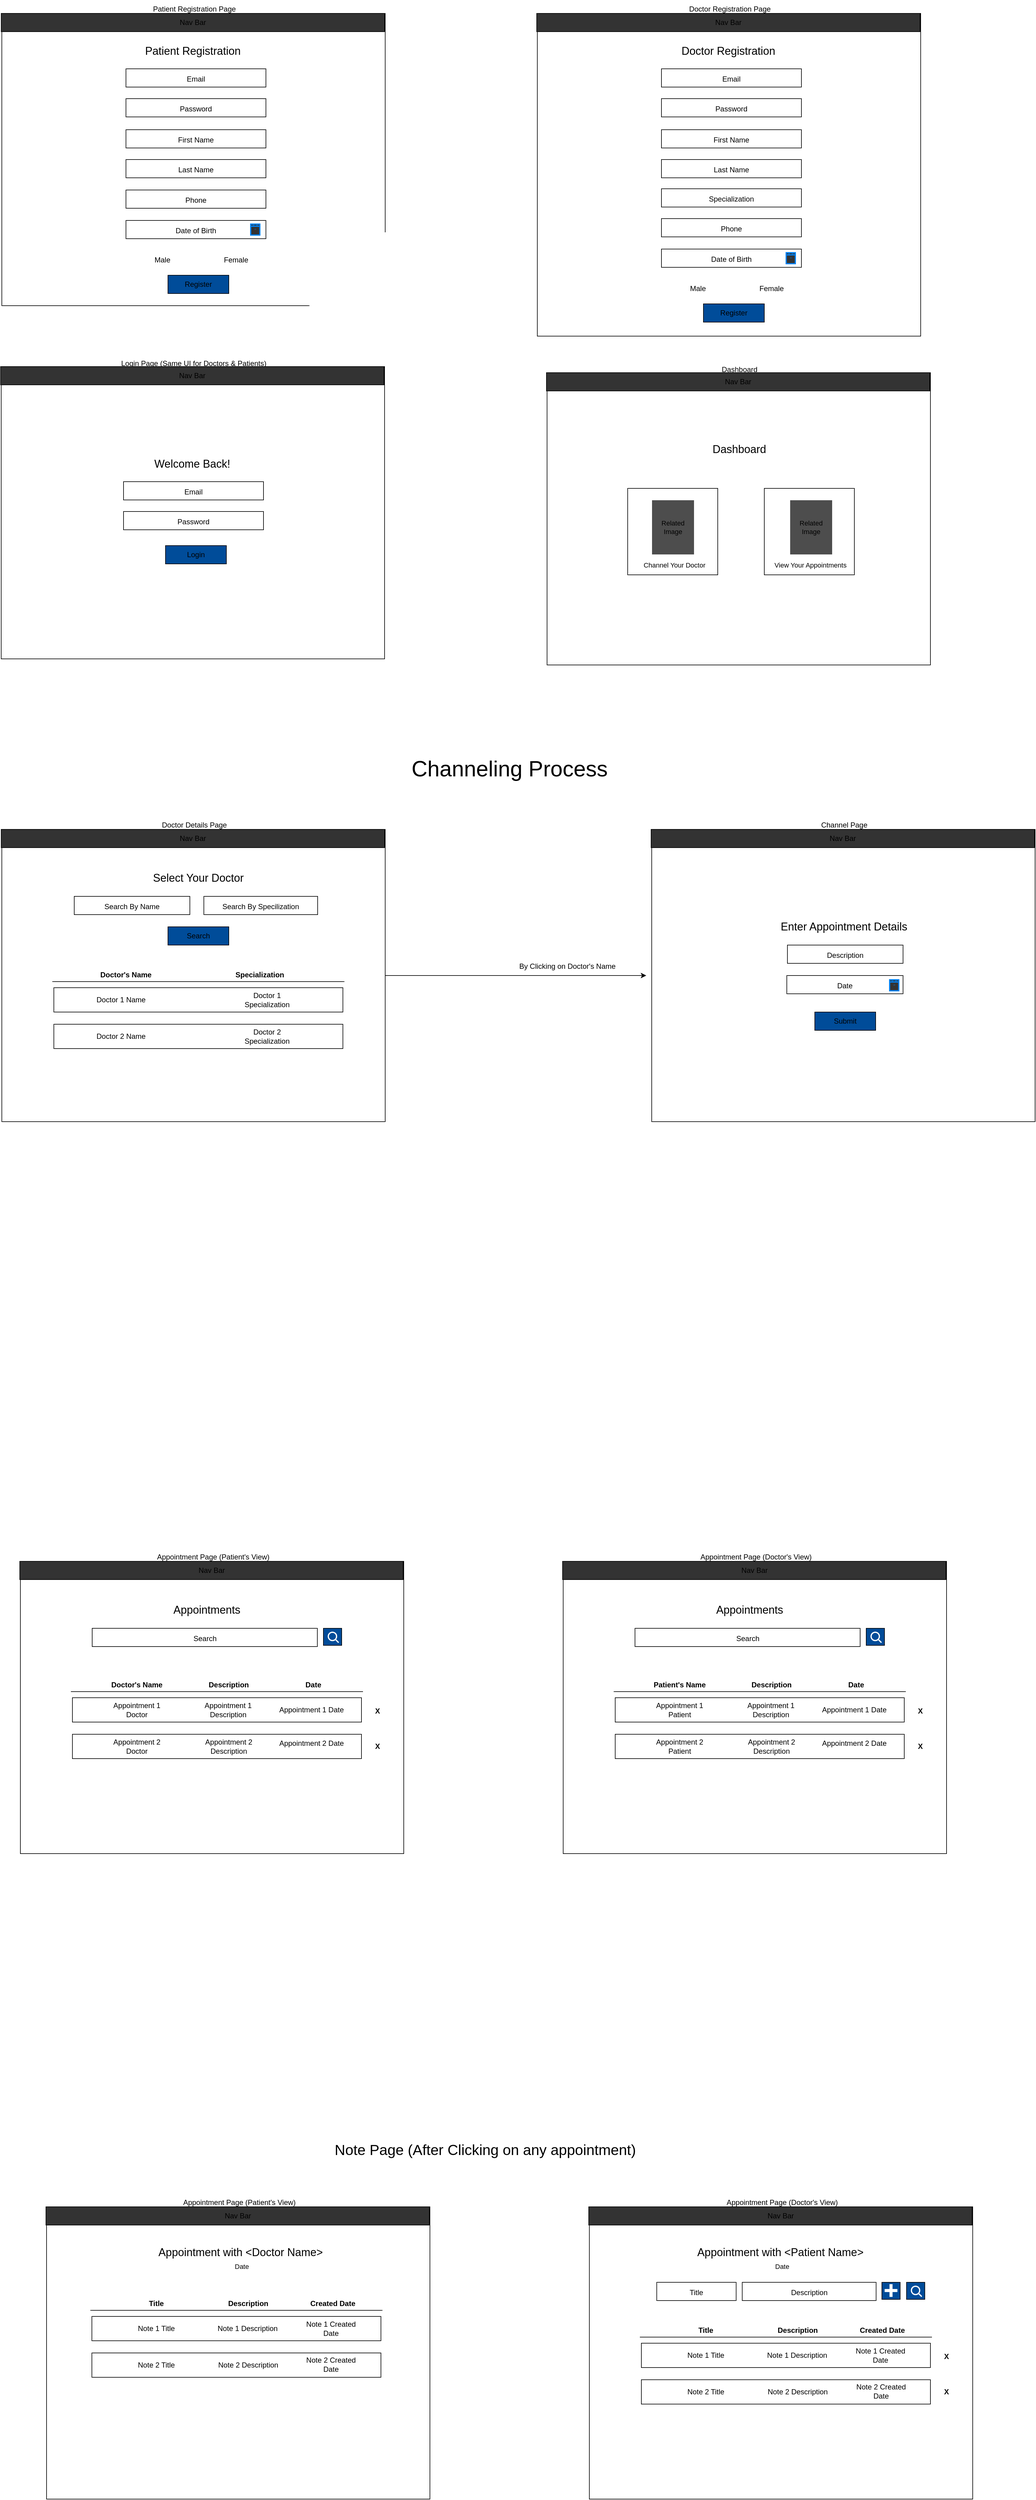 <mxfile>
    <diagram id="50tXk64dEVkE1NKGoQQv" name="Page-1">
        <mxGraphModel dx="1191" dy="1818" grid="1" gridSize="10" guides="1" tooltips="1" connect="1" arrows="1" fold="1" page="1" pageScale="1" pageWidth="850" pageHeight="1100" math="0" shadow="0">
            <root>
                <mxCell id="0"/>
                <mxCell id="1" parent="0"/>
                <mxCell id="2" value="" style="whiteSpace=wrap;html=1;fillColor=none;" parent="1" vertex="1">
                    <mxGeometry x="31" y="20" width="630" height="480" as="geometry"/>
                </mxCell>
                <mxCell id="3" value="Patient Registration Page" style="text;html=1;align=center;verticalAlign=middle;resizable=0;points=[];autosize=1;strokeColor=none;fillColor=none;" parent="1" vertex="1">
                    <mxGeometry x="267" y="-2" width="160" height="30" as="geometry"/>
                </mxCell>
                <mxCell id="4" value="&lt;font style=&quot;font-size: 18px;&quot;&gt;Patient Registration&lt;/font&gt;" style="text;strokeColor=none;align=center;fillColor=none;html=1;verticalAlign=middle;whiteSpace=wrap;rounded=0;" parent="1" vertex="1">
                    <mxGeometry x="265" y="62" width="160" height="40" as="geometry"/>
                </mxCell>
                <mxCell id="5" value="&lt;font style=&quot;font-size: 12px;&quot;&gt;Email&lt;/font&gt;" style="whiteSpace=wrap;html=1;fontSize=18;" parent="1" vertex="1">
                    <mxGeometry x="235" y="111" width="230" height="30" as="geometry"/>
                </mxCell>
                <mxCell id="6" value="Nav Bar" style="whiteSpace=wrap;html=1;fontSize=12;fillColor=#333333;" parent="1" vertex="1">
                    <mxGeometry x="30" y="20" width="630" height="30" as="geometry"/>
                </mxCell>
                <mxCell id="7" value="&lt;font style=&quot;font-size: 12px;&quot;&gt;Password&lt;/font&gt;" style="whiteSpace=wrap;html=1;fontSize=18;" parent="1" vertex="1">
                    <mxGeometry x="235" y="160" width="230" height="30" as="geometry"/>
                </mxCell>
                <mxCell id="8" value="&lt;font style=&quot;font-size: 12px;&quot;&gt;First Name&lt;/font&gt;" style="whiteSpace=wrap;html=1;fontSize=18;" parent="1" vertex="1">
                    <mxGeometry x="235" y="211" width="230" height="30" as="geometry"/>
                </mxCell>
                <mxCell id="9" value="&lt;font style=&quot;font-size: 12px;&quot;&gt;Last Name&lt;/font&gt;" style="whiteSpace=wrap;html=1;fontSize=18;" parent="1" vertex="1">
                    <mxGeometry x="235" y="260" width="230" height="30" as="geometry"/>
                </mxCell>
                <mxCell id="10" value="&lt;font style=&quot;font-size: 12px;&quot;&gt;Phone&lt;/font&gt;" style="whiteSpace=wrap;html=1;fontSize=18;" parent="1" vertex="1">
                    <mxGeometry x="235" y="310" width="230" height="30" as="geometry"/>
                </mxCell>
                <mxCell id="13" value="&lt;font style=&quot;font-size: 12px;&quot;&gt;Date of Birth&lt;/font&gt;" style="whiteSpace=wrap;html=1;fontSize=18;" parent="1" vertex="1">
                    <mxGeometry x="235" y="360" width="230" height="30" as="geometry"/>
                </mxCell>
                <mxCell id="14" value="" style="html=1;verticalLabelPosition=bottom;align=center;labelBackgroundColor=#ffffff;verticalAlign=top;strokeWidth=2;strokeColor=#0080F0;shadow=0;dashed=0;shape=mxgraph.ios7.icons.calendar;fontSize=12;fillColor=#333333;" parent="1" vertex="1">
                    <mxGeometry x="440" y="366" width="15" height="18" as="geometry"/>
                </mxCell>
                <mxCell id="15" value="" style="shape=ellipse;fillColor=#FFFFFF;strokeColor=none;html=1;sketch=0;fontSize=12;" parent="1" vertex="1">
                    <mxGeometry x="255" y="420" width="10" height="10" as="geometry"/>
                </mxCell>
                <mxCell id="16" value="Male" style="text;strokeColor=none;align=center;fillColor=none;html=1;verticalAlign=middle;whiteSpace=wrap;rounded=0;fontSize=12;" parent="1" vertex="1">
                    <mxGeometry x="265" y="410" width="60" height="30" as="geometry"/>
                </mxCell>
                <mxCell id="17" value="" style="shape=ellipse;fillColor=#FFFFFF;strokeColor=none;html=1;sketch=0;fontSize=12;" parent="1" vertex="1">
                    <mxGeometry x="376" y="420" width="10" height="10" as="geometry"/>
                </mxCell>
                <mxCell id="18" value="Female" style="text;strokeColor=none;align=center;fillColor=none;html=1;verticalAlign=middle;whiteSpace=wrap;rounded=0;fontSize=12;" parent="1" vertex="1">
                    <mxGeometry x="386" y="410" width="60" height="30" as="geometry"/>
                </mxCell>
                <mxCell id="19" value="Register" style="whiteSpace=wrap;html=1;fontSize=12;fillColor=#004C99;" parent="1" vertex="1">
                    <mxGeometry x="304" y="450" width="100" height="30" as="geometry"/>
                </mxCell>
                <mxCell id="20" value="" style="whiteSpace=wrap;html=1;fillColor=none;" parent="1" vertex="1">
                    <mxGeometry x="911" y="20" width="630" height="530" as="geometry"/>
                </mxCell>
                <mxCell id="21" value="Doctor Registration Page" style="text;html=1;align=center;verticalAlign=middle;resizable=0;points=[];autosize=1;strokeColor=none;fillColor=none;" parent="1" vertex="1">
                    <mxGeometry x="1147" y="-2" width="160" height="30" as="geometry"/>
                </mxCell>
                <mxCell id="22" value="&lt;font style=&quot;font-size: 18px;&quot;&gt;Doctor Registration&lt;/font&gt;" style="text;strokeColor=none;align=center;fillColor=none;html=1;verticalAlign=middle;whiteSpace=wrap;rounded=0;" parent="1" vertex="1">
                    <mxGeometry x="1145" y="62" width="160" height="40" as="geometry"/>
                </mxCell>
                <mxCell id="23" value="&lt;font style=&quot;font-size: 12px;&quot;&gt;Email&lt;/font&gt;" style="whiteSpace=wrap;html=1;fontSize=18;" parent="1" vertex="1">
                    <mxGeometry x="1115" y="111" width="230" height="30" as="geometry"/>
                </mxCell>
                <mxCell id="24" value="Nav Bar" style="whiteSpace=wrap;html=1;fontSize=12;fillColor=#333333;" parent="1" vertex="1">
                    <mxGeometry x="910" y="20" width="630" height="30" as="geometry"/>
                </mxCell>
                <mxCell id="25" value="&lt;font style=&quot;font-size: 12px;&quot;&gt;Password&lt;/font&gt;" style="whiteSpace=wrap;html=1;fontSize=18;" parent="1" vertex="1">
                    <mxGeometry x="1115" y="160" width="230" height="30" as="geometry"/>
                </mxCell>
                <mxCell id="26" value="&lt;font style=&quot;font-size: 12px;&quot;&gt;First Name&lt;/font&gt;" style="whiteSpace=wrap;html=1;fontSize=18;" parent="1" vertex="1">
                    <mxGeometry x="1115" y="211" width="230" height="30" as="geometry"/>
                </mxCell>
                <mxCell id="27" value="&lt;font style=&quot;font-size: 12px;&quot;&gt;Last Name&lt;/font&gt;" style="whiteSpace=wrap;html=1;fontSize=18;" parent="1" vertex="1">
                    <mxGeometry x="1115" y="260" width="230" height="30" as="geometry"/>
                </mxCell>
                <mxCell id="28" value="&lt;font style=&quot;font-size: 12px;&quot;&gt;Phone&lt;/font&gt;" style="whiteSpace=wrap;html=1;fontSize=18;" parent="1" vertex="1">
                    <mxGeometry x="1115" y="357" width="230" height="30" as="geometry"/>
                </mxCell>
                <mxCell id="29" value="&lt;font style=&quot;font-size: 12px;&quot;&gt;Date of Birth&lt;/font&gt;" style="whiteSpace=wrap;html=1;fontSize=18;" parent="1" vertex="1">
                    <mxGeometry x="1115" y="407" width="230" height="30" as="geometry"/>
                </mxCell>
                <mxCell id="30" value="" style="html=1;verticalLabelPosition=bottom;align=center;labelBackgroundColor=#ffffff;verticalAlign=top;strokeWidth=2;strokeColor=#0080F0;shadow=0;dashed=0;shape=mxgraph.ios7.icons.calendar;fontSize=12;fillColor=#333333;" parent="1" vertex="1">
                    <mxGeometry x="1320" y="413" width="15" height="18" as="geometry"/>
                </mxCell>
                <mxCell id="31" value="" style="shape=ellipse;fillColor=#FFFFFF;strokeColor=none;html=1;sketch=0;fontSize=12;" parent="1" vertex="1">
                    <mxGeometry x="1135" y="467" width="10" height="10" as="geometry"/>
                </mxCell>
                <mxCell id="32" value="Male" style="text;strokeColor=none;align=center;fillColor=none;html=1;verticalAlign=middle;whiteSpace=wrap;rounded=0;fontSize=12;" parent="1" vertex="1">
                    <mxGeometry x="1145" y="457" width="60" height="30" as="geometry"/>
                </mxCell>
                <mxCell id="33" value="" style="shape=ellipse;fillColor=#FFFFFF;strokeColor=none;html=1;sketch=0;fontSize=12;" parent="1" vertex="1">
                    <mxGeometry x="1256" y="467" width="10" height="10" as="geometry"/>
                </mxCell>
                <mxCell id="34" value="Female" style="text;strokeColor=none;align=center;fillColor=none;html=1;verticalAlign=middle;whiteSpace=wrap;rounded=0;fontSize=12;" parent="1" vertex="1">
                    <mxGeometry x="1266" y="457" width="60" height="30" as="geometry"/>
                </mxCell>
                <mxCell id="35" value="Register" style="whiteSpace=wrap;html=1;fontSize=12;fillColor=#004C99;" parent="1" vertex="1">
                    <mxGeometry x="1184" y="497" width="100" height="30" as="geometry"/>
                </mxCell>
                <mxCell id="36" value="&lt;font style=&quot;font-size: 12px;&quot;&gt;Specialization&lt;/font&gt;" style="whiteSpace=wrap;html=1;fontSize=18;" parent="1" vertex="1">
                    <mxGeometry x="1115" y="308" width="230" height="30" as="geometry"/>
                </mxCell>
                <mxCell id="39" value="" style="whiteSpace=wrap;html=1;fillColor=none;" parent="1" vertex="1">
                    <mxGeometry x="30" y="600" width="630" height="480" as="geometry"/>
                </mxCell>
                <mxCell id="40" value="Login Page (Same UI for Doctors &amp;amp; Patients)" style="text;html=1;align=center;verticalAlign=middle;resizable=0;points=[];autosize=1;strokeColor=none;fillColor=none;" parent="1" vertex="1">
                    <mxGeometry x="216" y="580" width="260" height="30" as="geometry"/>
                </mxCell>
                <mxCell id="41" value="&lt;font style=&quot;font-size: 18px;&quot;&gt;Welcome Back!&lt;/font&gt;" style="text;strokeColor=none;align=center;fillColor=none;html=1;verticalAlign=middle;whiteSpace=wrap;rounded=0;" parent="1" vertex="1">
                    <mxGeometry x="264" y="740" width="160" height="40" as="geometry"/>
                </mxCell>
                <mxCell id="42" value="&lt;font style=&quot;font-size: 12px;&quot;&gt;Email&lt;/font&gt;" style="whiteSpace=wrap;html=1;fontSize=18;" parent="1" vertex="1">
                    <mxGeometry x="231" y="789" width="230" height="30" as="geometry"/>
                </mxCell>
                <mxCell id="43" value="Nav Bar" style="whiteSpace=wrap;html=1;fontSize=12;fillColor=#333333;" parent="1" vertex="1">
                    <mxGeometry x="29" y="600" width="630" height="30" as="geometry"/>
                </mxCell>
                <mxCell id="44" value="&lt;font style=&quot;font-size: 12px;&quot;&gt;Password&lt;/font&gt;" style="whiteSpace=wrap;html=1;fontSize=18;" parent="1" vertex="1">
                    <mxGeometry x="231" y="838" width="230" height="30" as="geometry"/>
                </mxCell>
                <mxCell id="54" value="Login" style="whiteSpace=wrap;html=1;fontSize=12;fillColor=#004C99;" parent="1" vertex="1">
                    <mxGeometry x="300" y="894" width="100" height="30" as="geometry"/>
                </mxCell>
                <mxCell id="80" style="edgeStyle=none;html=1;exitX=1;exitY=0.5;exitDx=0;exitDy=0;fontSize=12;" parent="1" source="61" edge="1">
                    <mxGeometry relative="1" as="geometry">
                        <mxPoint x="1090" y="1600" as="targetPoint"/>
                    </mxGeometry>
                </mxCell>
                <mxCell id="61" value="" style="whiteSpace=wrap;html=1;fillColor=none;" parent="1" vertex="1">
                    <mxGeometry x="31" y="1360" width="630" height="480" as="geometry"/>
                </mxCell>
                <mxCell id="62" value="Doctor Details Page" style="text;html=1;align=center;verticalAlign=middle;resizable=0;points=[];autosize=1;strokeColor=none;fillColor=none;" parent="1" vertex="1">
                    <mxGeometry x="282" y="1338" width="130" height="30" as="geometry"/>
                </mxCell>
                <mxCell id="63" value="&lt;font style=&quot;font-size: 18px;&quot;&gt;Select Your Doctor&lt;/font&gt;" style="text;strokeColor=none;align=center;fillColor=none;html=1;verticalAlign=middle;whiteSpace=wrap;rounded=0;" parent="1" vertex="1">
                    <mxGeometry x="274" y="1420" width="160" height="40" as="geometry"/>
                </mxCell>
                <mxCell id="64" value="&lt;font style=&quot;font-size: 12px;&quot;&gt;Search By Name&lt;/font&gt;" style="whiteSpace=wrap;html=1;fontSize=18;" parent="1" vertex="1">
                    <mxGeometry x="150" y="1470" width="190" height="30" as="geometry"/>
                </mxCell>
                <mxCell id="65" value="Nav Bar" style="whiteSpace=wrap;html=1;fontSize=12;fillColor=#333333;" parent="1" vertex="1">
                    <mxGeometry x="30" y="1360" width="630" height="30" as="geometry"/>
                </mxCell>
                <mxCell id="66" value="&lt;font style=&quot;font-size: 12px;&quot;&gt;Search By Specilization&lt;/font&gt;" style="whiteSpace=wrap;html=1;fontSize=18;" parent="1" vertex="1">
                    <mxGeometry x="363" y="1470" width="187" height="30" as="geometry"/>
                </mxCell>
                <mxCell id="67" value="Search" style="whiteSpace=wrap;html=1;fontSize=12;fillColor=#004C99;" parent="1" vertex="1">
                    <mxGeometry x="304" y="1520" width="100" height="30" as="geometry"/>
                </mxCell>
                <mxCell id="68" value="&lt;font style=&quot;font-size: 36px;&quot;&gt;Channeling Process&lt;/font&gt;" style="text;html=1;align=center;verticalAlign=middle;resizable=0;points=[];autosize=1;strokeColor=none;fillColor=none;fontSize=12;" parent="1" vertex="1">
                    <mxGeometry x="690" y="1230" width="350" height="60" as="geometry"/>
                </mxCell>
                <mxCell id="69" value="&lt;font style=&quot;font-size: 12px;&quot;&gt;&lt;b&gt;Doctor's Name&lt;/b&gt;&lt;/font&gt;" style="text;strokeColor=none;align=center;fillColor=none;html=1;verticalAlign=middle;whiteSpace=wrap;rounded=0;fontSize=36;" parent="1" vertex="1">
                    <mxGeometry x="180" y="1570" width="110" height="40" as="geometry"/>
                </mxCell>
                <mxCell id="70" value="&lt;span style=&quot;font-size: 12px;&quot;&gt;&lt;b&gt;Specialization&lt;/b&gt;&lt;/span&gt;" style="text;strokeColor=none;align=center;fillColor=none;html=1;verticalAlign=middle;whiteSpace=wrap;rounded=0;fontSize=36;" parent="1" vertex="1">
                    <mxGeometry x="400" y="1570" width="110" height="40" as="geometry"/>
                </mxCell>
                <mxCell id="73" value="" style="endArrow=none;html=1;fontSize=12;" parent="1" edge="1">
                    <mxGeometry width="50" height="50" relative="1" as="geometry">
                        <mxPoint x="594" y="1610" as="sourcePoint"/>
                        <mxPoint x="114" y="1610" as="targetPoint"/>
                    </mxGeometry>
                </mxCell>
                <mxCell id="74" value="" style="whiteSpace=wrap;html=1;fontSize=12;fillColor=none;" parent="1" vertex="1">
                    <mxGeometry x="116.5" y="1620" width="475" height="40" as="geometry"/>
                </mxCell>
                <mxCell id="75" value="Doctor 1 Name" style="text;strokeColor=none;align=center;fillColor=none;html=1;verticalAlign=middle;whiteSpace=wrap;rounded=0;fontSize=12;" parent="1" vertex="1">
                    <mxGeometry x="172" y="1625" width="110" height="30" as="geometry"/>
                </mxCell>
                <mxCell id="76" value="Doctor 1 Specialization" style="text;strokeColor=none;align=center;fillColor=none;html=1;verticalAlign=middle;whiteSpace=wrap;rounded=0;fontSize=12;" parent="1" vertex="1">
                    <mxGeometry x="412" y="1625" width="110" height="30" as="geometry"/>
                </mxCell>
                <mxCell id="77" value="" style="whiteSpace=wrap;html=1;fontSize=12;fillColor=none;" parent="1" vertex="1">
                    <mxGeometry x="116.5" y="1680" width="475" height="40" as="geometry"/>
                </mxCell>
                <mxCell id="78" value="Doctor 2 Name" style="text;strokeColor=none;align=center;fillColor=none;html=1;verticalAlign=middle;whiteSpace=wrap;rounded=0;fontSize=12;" parent="1" vertex="1">
                    <mxGeometry x="172" y="1685" width="110" height="30" as="geometry"/>
                </mxCell>
                <mxCell id="79" value="Doctor 2 Specialization" style="text;strokeColor=none;align=center;fillColor=none;html=1;verticalAlign=middle;whiteSpace=wrap;rounded=0;fontSize=12;" parent="1" vertex="1">
                    <mxGeometry x="412" y="1685" width="110" height="30" as="geometry"/>
                </mxCell>
                <mxCell id="81" value="By Clicking on Doctor's Name" style="text;html=1;align=center;verticalAlign=middle;resizable=0;points=[];autosize=1;strokeColor=none;fillColor=none;fontSize=12;" parent="1" vertex="1">
                    <mxGeometry x="870" y="1570" width="180" height="30" as="geometry"/>
                </mxCell>
                <mxCell id="84" value="" style="whiteSpace=wrap;html=1;fillColor=none;" parent="1" vertex="1">
                    <mxGeometry x="1099" y="1360" width="630" height="480" as="geometry"/>
                </mxCell>
                <mxCell id="85" value="Channel Page" style="text;html=1;align=center;verticalAlign=middle;resizable=0;points=[];autosize=1;strokeColor=none;fillColor=none;" parent="1" vertex="1">
                    <mxGeometry x="1365" y="1338" width="100" height="30" as="geometry"/>
                </mxCell>
                <mxCell id="86" value="&lt;span style=&quot;font-size: 18px;&quot;&gt;Enter Appointment Details&lt;/span&gt;" style="text;strokeColor=none;align=center;fillColor=none;html=1;verticalAlign=middle;whiteSpace=wrap;rounded=0;" parent="1" vertex="1">
                    <mxGeometry x="1301.5" y="1500" width="226" height="40" as="geometry"/>
                </mxCell>
                <mxCell id="87" value="&lt;font style=&quot;font-size: 12px;&quot;&gt;Description&lt;/font&gt;" style="whiteSpace=wrap;html=1;fontSize=18;" parent="1" vertex="1">
                    <mxGeometry x="1322" y="1550" width="190" height="30" as="geometry"/>
                </mxCell>
                <mxCell id="88" value="Nav Bar" style="whiteSpace=wrap;html=1;fontSize=12;fillColor=#333333;" parent="1" vertex="1">
                    <mxGeometry x="1098" y="1360" width="630" height="30" as="geometry"/>
                </mxCell>
                <mxCell id="89" value="&lt;font style=&quot;font-size: 12px;&quot;&gt;Date&lt;/font&gt;" style="whiteSpace=wrap;html=1;fontSize=18;" parent="1" vertex="1">
                    <mxGeometry x="1321" y="1600" width="191" height="30" as="geometry"/>
                </mxCell>
                <mxCell id="90" value="Submit" style="whiteSpace=wrap;html=1;fontSize=12;fillColor=#004C99;" parent="1" vertex="1">
                    <mxGeometry x="1367" y="1660" width="100" height="30" as="geometry"/>
                </mxCell>
                <mxCell id="116" value="" style="html=1;verticalLabelPosition=bottom;align=center;labelBackgroundColor=#ffffff;verticalAlign=top;strokeWidth=2;strokeColor=#0080F0;shadow=0;dashed=0;shape=mxgraph.ios7.icons.calendar;fontSize=12;fillColor=#333333;" parent="1" vertex="1">
                    <mxGeometry x="1490" y="1607" width="15" height="18" as="geometry"/>
                </mxCell>
                <mxCell id="117" value="" style="whiteSpace=wrap;html=1;fillColor=none;" parent="1" vertex="1">
                    <mxGeometry x="61.5" y="2562" width="630" height="480" as="geometry"/>
                </mxCell>
                <mxCell id="118" value="Appointment Page (Patient's View)" style="text;html=1;align=center;verticalAlign=middle;resizable=0;points=[];autosize=1;strokeColor=none;fillColor=none;" parent="1" vertex="1">
                    <mxGeometry x="272.5" y="2540" width="210" height="30" as="geometry"/>
                </mxCell>
                <mxCell id="119" value="&lt;span style=&quot;font-size: 18px;&quot;&gt;Appointments&lt;/span&gt;" style="text;strokeColor=none;align=center;fillColor=none;html=1;verticalAlign=middle;whiteSpace=wrap;rounded=0;" parent="1" vertex="1">
                    <mxGeometry x="287.5" y="2622" width="160" height="40" as="geometry"/>
                </mxCell>
                <mxCell id="120" value="&lt;font style=&quot;font-size: 12px;&quot;&gt;Search&lt;/font&gt;" style="whiteSpace=wrap;html=1;fontSize=18;" parent="1" vertex="1">
                    <mxGeometry x="179.5" y="2672" width="370" height="30" as="geometry"/>
                </mxCell>
                <mxCell id="121" value="Nav Bar" style="whiteSpace=wrap;html=1;fontSize=12;fillColor=#333333;" parent="1" vertex="1">
                    <mxGeometry x="60.5" y="2562" width="630" height="30" as="geometry"/>
                </mxCell>
                <mxCell id="123" value="" style="whiteSpace=wrap;html=1;fontSize=12;fillColor=#004C99;" parent="1" vertex="1">
                    <mxGeometry x="559.5" y="2672" width="30" height="28" as="geometry"/>
                </mxCell>
                <mxCell id="124" value="&lt;font style=&quot;font-size: 12px;&quot;&gt;&lt;b&gt;Doctor's Name&lt;/b&gt;&lt;/font&gt;" style="text;strokeColor=none;align=center;fillColor=none;html=1;verticalAlign=middle;whiteSpace=wrap;rounded=0;fontSize=36;" parent="1" vertex="1">
                    <mxGeometry x="197.5" y="2736" width="110" height="40" as="geometry"/>
                </mxCell>
                <mxCell id="125" value="&lt;span style=&quot;font-size: 12px;&quot;&gt;&lt;b&gt;Description&lt;/b&gt;&lt;/span&gt;" style="text;strokeColor=none;align=center;fillColor=none;html=1;verticalAlign=middle;whiteSpace=wrap;rounded=0;fontSize=36;" parent="1" vertex="1">
                    <mxGeometry x="348.5" y="2736" width="110" height="40" as="geometry"/>
                </mxCell>
                <mxCell id="126" value="" style="endArrow=none;html=1;fontSize=12;" parent="1" edge="1">
                    <mxGeometry width="50" height="50" relative="1" as="geometry">
                        <mxPoint x="624.5" y="2776" as="sourcePoint"/>
                        <mxPoint x="144.5" y="2776" as="targetPoint"/>
                    </mxGeometry>
                </mxCell>
                <mxCell id="127" value="" style="whiteSpace=wrap;html=1;fontSize=12;fillColor=none;" parent="1" vertex="1">
                    <mxGeometry x="147" y="2786" width="475" height="40" as="geometry"/>
                </mxCell>
                <mxCell id="128" value="Appointment 1 Doctor" style="text;strokeColor=none;align=center;fillColor=none;html=1;verticalAlign=middle;whiteSpace=wrap;rounded=0;fontSize=12;" parent="1" vertex="1">
                    <mxGeometry x="197.5" y="2791" width="110" height="30" as="geometry"/>
                </mxCell>
                <mxCell id="129" value="Appointment 1 Description" style="text;strokeColor=none;align=center;fillColor=none;html=1;verticalAlign=middle;whiteSpace=wrap;rounded=0;fontSize=12;" parent="1" vertex="1">
                    <mxGeometry x="347.5" y="2791" width="110" height="30" as="geometry"/>
                </mxCell>
                <mxCell id="130" value="" style="whiteSpace=wrap;html=1;fontSize=12;fillColor=none;" parent="1" vertex="1">
                    <mxGeometry x="147" y="2846" width="475" height="40" as="geometry"/>
                </mxCell>
                <mxCell id="131" value="Appointment 2 Doctor" style="text;strokeColor=none;align=center;fillColor=none;html=1;verticalAlign=middle;whiteSpace=wrap;rounded=0;fontSize=12;" parent="1" vertex="1">
                    <mxGeometry x="197.5" y="2851" width="110" height="30" as="geometry"/>
                </mxCell>
                <mxCell id="132" value="Appointment 2 Description" style="text;strokeColor=none;align=center;fillColor=none;html=1;verticalAlign=middle;whiteSpace=wrap;rounded=0;fontSize=12;" parent="1" vertex="1">
                    <mxGeometry x="348.5" y="2851" width="110" height="30" as="geometry"/>
                </mxCell>
                <mxCell id="133" value="" style="html=1;verticalLabelPosition=bottom;align=center;labelBackgroundColor=#ffffff;verticalAlign=top;strokeWidth=2;strokeColor=#FFFFFF;shadow=0;dashed=0;shape=mxgraph.ios7.icons.looking_glass;fontSize=12;fillColor=none;" parent="1" vertex="1">
                    <mxGeometry x="567.5" y="2678.5" width="17" height="17" as="geometry"/>
                </mxCell>
                <mxCell id="134" value="&lt;span style=&quot;font-size: 12px;&quot;&gt;&lt;b&gt;Date&lt;/b&gt;&lt;/span&gt;" style="text;strokeColor=none;align=center;fillColor=none;html=1;verticalAlign=middle;whiteSpace=wrap;rounded=0;fontSize=36;" parent="1" vertex="1">
                    <mxGeometry x="487.5" y="2736" width="110" height="40" as="geometry"/>
                </mxCell>
                <mxCell id="135" value="Appointment 1 Date" style="text;strokeColor=none;align=center;fillColor=none;html=1;verticalAlign=middle;whiteSpace=wrap;rounded=0;fontSize=12;" parent="1" vertex="1">
                    <mxGeometry x="484.5" y="2791" width="110" height="30" as="geometry"/>
                </mxCell>
                <mxCell id="136" value="Appointment 2 Date" style="text;strokeColor=none;align=center;fillColor=none;html=1;verticalAlign=middle;whiteSpace=wrap;rounded=0;fontSize=12;" parent="1" vertex="1">
                    <mxGeometry x="484.5" y="2846" width="110" height="30" as="geometry"/>
                </mxCell>
                <mxCell id="137" value="&lt;b&gt;X&lt;/b&gt;" style="text;html=1;align=center;verticalAlign=middle;resizable=0;points=[];autosize=1;strokeColor=none;fillColor=none;fontSize=12;" parent="1" vertex="1">
                    <mxGeometry x="632.5" y="2793" width="30" height="30" as="geometry"/>
                </mxCell>
                <mxCell id="138" value="&lt;b&gt;X&lt;/b&gt;" style="text;html=1;align=center;verticalAlign=middle;resizable=0;points=[];autosize=1;strokeColor=none;fillColor=none;fontSize=12;" parent="1" vertex="1">
                    <mxGeometry x="632.5" y="2851" width="30" height="30" as="geometry"/>
                </mxCell>
                <mxCell id="139" value="" style="whiteSpace=wrap;html=1;fillColor=none;" parent="1" vertex="1">
                    <mxGeometry x="953.5" y="2562" width="630" height="480" as="geometry"/>
                </mxCell>
                <mxCell id="140" value="Appointment Page (Doctor's View)" style="text;html=1;align=center;verticalAlign=middle;resizable=0;points=[];autosize=1;strokeColor=none;fillColor=none;" parent="1" vertex="1">
                    <mxGeometry x="1164.5" y="2540" width="210" height="30" as="geometry"/>
                </mxCell>
                <mxCell id="141" value="&lt;span style=&quot;font-size: 18px;&quot;&gt;Appointments&lt;/span&gt;" style="text;strokeColor=none;align=center;fillColor=none;html=1;verticalAlign=middle;whiteSpace=wrap;rounded=0;" parent="1" vertex="1">
                    <mxGeometry x="1179.5" y="2622" width="160" height="40" as="geometry"/>
                </mxCell>
                <mxCell id="142" value="&lt;font style=&quot;font-size: 12px;&quot;&gt;Search&lt;/font&gt;" style="whiteSpace=wrap;html=1;fontSize=18;" parent="1" vertex="1">
                    <mxGeometry x="1071.5" y="2672" width="370" height="30" as="geometry"/>
                </mxCell>
                <mxCell id="143" value="Nav Bar" style="whiteSpace=wrap;html=1;fontSize=12;fillColor=#333333;" parent="1" vertex="1">
                    <mxGeometry x="952.5" y="2562" width="630" height="30" as="geometry"/>
                </mxCell>
                <mxCell id="144" value="" style="whiteSpace=wrap;html=1;fontSize=12;fillColor=#004C99;" parent="1" vertex="1">
                    <mxGeometry x="1451.5" y="2672" width="30" height="28" as="geometry"/>
                </mxCell>
                <mxCell id="145" value="&lt;font style=&quot;font-size: 12px;&quot;&gt;&lt;b&gt;Patient's Name&lt;/b&gt;&lt;/font&gt;" style="text;strokeColor=none;align=center;fillColor=none;html=1;verticalAlign=middle;whiteSpace=wrap;rounded=0;fontSize=36;" parent="1" vertex="1">
                    <mxGeometry x="1089.5" y="2736" width="110" height="40" as="geometry"/>
                </mxCell>
                <mxCell id="146" value="&lt;span style=&quot;font-size: 12px;&quot;&gt;&lt;b&gt;Description&lt;/b&gt;&lt;/span&gt;" style="text;strokeColor=none;align=center;fillColor=none;html=1;verticalAlign=middle;whiteSpace=wrap;rounded=0;fontSize=36;" parent="1" vertex="1">
                    <mxGeometry x="1240.5" y="2736" width="110" height="40" as="geometry"/>
                </mxCell>
                <mxCell id="147" value="" style="endArrow=none;html=1;fontSize=12;" parent="1" edge="1">
                    <mxGeometry width="50" height="50" relative="1" as="geometry">
                        <mxPoint x="1516.5" y="2776" as="sourcePoint"/>
                        <mxPoint x="1036.5" y="2776" as="targetPoint"/>
                    </mxGeometry>
                </mxCell>
                <mxCell id="148" value="" style="whiteSpace=wrap;html=1;fontSize=12;fillColor=none;" parent="1" vertex="1">
                    <mxGeometry x="1039" y="2786" width="475" height="40" as="geometry"/>
                </mxCell>
                <mxCell id="149" value="Appointment 1 Patient" style="text;strokeColor=none;align=center;fillColor=none;html=1;verticalAlign=middle;whiteSpace=wrap;rounded=0;fontSize=12;" parent="1" vertex="1">
                    <mxGeometry x="1089.5" y="2791" width="110" height="30" as="geometry"/>
                </mxCell>
                <mxCell id="150" value="Appointment 1 Description" style="text;strokeColor=none;align=center;fillColor=none;html=1;verticalAlign=middle;whiteSpace=wrap;rounded=0;fontSize=12;" parent="1" vertex="1">
                    <mxGeometry x="1239.5" y="2791" width="110" height="30" as="geometry"/>
                </mxCell>
                <mxCell id="151" value="" style="whiteSpace=wrap;html=1;fontSize=12;fillColor=none;" parent="1" vertex="1">
                    <mxGeometry x="1039" y="2846" width="475" height="40" as="geometry"/>
                </mxCell>
                <mxCell id="152" value="Appointment 2 Patient" style="text;strokeColor=none;align=center;fillColor=none;html=1;verticalAlign=middle;whiteSpace=wrap;rounded=0;fontSize=12;" parent="1" vertex="1">
                    <mxGeometry x="1089.5" y="2851" width="110" height="30" as="geometry"/>
                </mxCell>
                <mxCell id="153" value="Appointment 2 Description" style="text;strokeColor=none;align=center;fillColor=none;html=1;verticalAlign=middle;whiteSpace=wrap;rounded=0;fontSize=12;" parent="1" vertex="1">
                    <mxGeometry x="1240.5" y="2851" width="110" height="30" as="geometry"/>
                </mxCell>
                <mxCell id="154" value="" style="html=1;verticalLabelPosition=bottom;align=center;labelBackgroundColor=#ffffff;verticalAlign=top;strokeWidth=2;strokeColor=#FFFFFF;shadow=0;dashed=0;shape=mxgraph.ios7.icons.looking_glass;fontSize=12;fillColor=none;" parent="1" vertex="1">
                    <mxGeometry x="1459.5" y="2678.5" width="17" height="17" as="geometry"/>
                </mxCell>
                <mxCell id="155" value="&lt;span style=&quot;font-size: 12px;&quot;&gt;&lt;b&gt;Date&lt;/b&gt;&lt;/span&gt;" style="text;strokeColor=none;align=center;fillColor=none;html=1;verticalAlign=middle;whiteSpace=wrap;rounded=0;fontSize=36;" parent="1" vertex="1">
                    <mxGeometry x="1379.5" y="2736" width="110" height="40" as="geometry"/>
                </mxCell>
                <mxCell id="156" value="Appointment 1 Date" style="text;strokeColor=none;align=center;fillColor=none;html=1;verticalAlign=middle;whiteSpace=wrap;rounded=0;fontSize=12;" parent="1" vertex="1">
                    <mxGeometry x="1376.5" y="2791" width="110" height="30" as="geometry"/>
                </mxCell>
                <mxCell id="157" value="Appointment 2 Date" style="text;strokeColor=none;align=center;fillColor=none;html=1;verticalAlign=middle;whiteSpace=wrap;rounded=0;fontSize=12;" parent="1" vertex="1">
                    <mxGeometry x="1376.5" y="2846" width="110" height="30" as="geometry"/>
                </mxCell>
                <mxCell id="158" value="&lt;b&gt;X&lt;/b&gt;" style="text;html=1;align=center;verticalAlign=middle;resizable=0;points=[];autosize=1;strokeColor=none;fillColor=none;fontSize=12;" parent="1" vertex="1">
                    <mxGeometry x="1524.5" y="2793" width="30" height="30" as="geometry"/>
                </mxCell>
                <mxCell id="159" value="&lt;b&gt;X&lt;/b&gt;" style="text;html=1;align=center;verticalAlign=middle;resizable=0;points=[];autosize=1;strokeColor=none;fillColor=none;fontSize=12;" parent="1" vertex="1">
                    <mxGeometry x="1524.5" y="2851" width="30" height="30" as="geometry"/>
                </mxCell>
                <mxCell id="160" value="&lt;font style=&quot;font-size: 24px;&quot;&gt;Note Page (After Clicking on any appointment)&lt;/font&gt;" style="text;html=1;align=center;verticalAlign=middle;resizable=0;points=[];autosize=1;strokeColor=none;fillColor=none;fontSize=12;" parent="1" vertex="1">
                    <mxGeometry x="565" y="3509" width="520" height="40" as="geometry"/>
                </mxCell>
                <mxCell id="161" value="" style="whiteSpace=wrap;html=1;fillColor=none;" parent="1" vertex="1">
                    <mxGeometry x="104.5" y="3622" width="630" height="480" as="geometry"/>
                </mxCell>
                <mxCell id="162" value="Appointment Page (Patient's View)" style="text;html=1;align=center;verticalAlign=middle;resizable=0;points=[];autosize=1;strokeColor=none;fillColor=none;" parent="1" vertex="1">
                    <mxGeometry x="315.5" y="3600" width="210" height="30" as="geometry"/>
                </mxCell>
                <mxCell id="163" value="&lt;span style=&quot;font-size: 18px;&quot;&gt;Appointment with &amp;lt;Doctor Name&amp;gt;&lt;/span&gt;" style="text;strokeColor=none;align=center;fillColor=none;html=1;verticalAlign=middle;whiteSpace=wrap;rounded=0;" parent="1" vertex="1">
                    <mxGeometry x="278.5" y="3677" width="288.5" height="40" as="geometry"/>
                </mxCell>
                <mxCell id="165" value="Nav Bar" style="whiteSpace=wrap;html=1;fontSize=12;fillColor=#333333;" parent="1" vertex="1">
                    <mxGeometry x="103.5" y="3622" width="630" height="30" as="geometry"/>
                </mxCell>
                <mxCell id="167" value="&lt;font style=&quot;font-size: 12px;&quot;&gt;&lt;b&gt;Title&lt;/b&gt;&lt;/font&gt;" style="text;strokeColor=none;align=center;fillColor=none;html=1;verticalAlign=middle;whiteSpace=wrap;rounded=0;fontSize=36;" parent="1" vertex="1">
                    <mxGeometry x="229.5" y="3752" width="110" height="40" as="geometry"/>
                </mxCell>
                <mxCell id="168" value="&lt;span style=&quot;font-size: 12px;&quot;&gt;&lt;b&gt;Description&lt;/b&gt;&lt;/span&gt;" style="text;strokeColor=none;align=center;fillColor=none;html=1;verticalAlign=middle;whiteSpace=wrap;rounded=0;fontSize=36;" parent="1" vertex="1">
                    <mxGeometry x="380.5" y="3752" width="110" height="40" as="geometry"/>
                </mxCell>
                <mxCell id="169" value="" style="endArrow=none;html=1;fontSize=12;" parent="1" edge="1">
                    <mxGeometry width="50" height="50" relative="1" as="geometry">
                        <mxPoint x="656.5" y="3792" as="sourcePoint"/>
                        <mxPoint x="176.5" y="3792" as="targetPoint"/>
                    </mxGeometry>
                </mxCell>
                <mxCell id="170" value="" style="whiteSpace=wrap;html=1;fontSize=12;fillColor=none;" parent="1" vertex="1">
                    <mxGeometry x="179" y="3802" width="475" height="40" as="geometry"/>
                </mxCell>
                <mxCell id="171" value="Note 1 Title" style="text;strokeColor=none;align=center;fillColor=none;html=1;verticalAlign=middle;whiteSpace=wrap;rounded=0;fontSize=12;" parent="1" vertex="1">
                    <mxGeometry x="229.5" y="3807" width="110" height="30" as="geometry"/>
                </mxCell>
                <mxCell id="172" value="Note 1 Description" style="text;strokeColor=none;align=center;fillColor=none;html=1;verticalAlign=middle;whiteSpace=wrap;rounded=0;fontSize=12;" parent="1" vertex="1">
                    <mxGeometry x="379.5" y="3807" width="110" height="30" as="geometry"/>
                </mxCell>
                <mxCell id="173" value="" style="whiteSpace=wrap;html=1;fontSize=12;fillColor=none;" parent="1" vertex="1">
                    <mxGeometry x="179" y="3862" width="475" height="40" as="geometry"/>
                </mxCell>
                <mxCell id="174" value="Note 2 Title" style="text;strokeColor=none;align=center;fillColor=none;html=1;verticalAlign=middle;whiteSpace=wrap;rounded=0;fontSize=12;" parent="1" vertex="1">
                    <mxGeometry x="229.5" y="3867" width="110" height="30" as="geometry"/>
                </mxCell>
                <mxCell id="175" value="Note 2 Description" style="text;strokeColor=none;align=center;fillColor=none;html=1;verticalAlign=middle;whiteSpace=wrap;rounded=0;fontSize=12;" parent="1" vertex="1">
                    <mxGeometry x="380.5" y="3867" width="110" height="30" as="geometry"/>
                </mxCell>
                <mxCell id="177" value="&lt;span style=&quot;font-size: 12px;&quot;&gt;&lt;b&gt;Created Date&lt;/b&gt;&lt;/span&gt;" style="text;strokeColor=none;align=center;fillColor=none;html=1;verticalAlign=middle;whiteSpace=wrap;rounded=0;fontSize=36;" parent="1" vertex="1">
                    <mxGeometry x="519.5" y="3752" width="110" height="40" as="geometry"/>
                </mxCell>
                <mxCell id="178" value="Note 1 Created Date" style="text;strokeColor=none;align=center;fillColor=none;html=1;verticalAlign=middle;whiteSpace=wrap;rounded=0;fontSize=12;" parent="1" vertex="1">
                    <mxGeometry x="516.5" y="3807" width="110" height="30" as="geometry"/>
                </mxCell>
                <mxCell id="179" value="Note 2 Created Date" style="text;strokeColor=none;align=center;fillColor=none;html=1;verticalAlign=middle;whiteSpace=wrap;rounded=0;fontSize=12;" parent="1" vertex="1">
                    <mxGeometry x="516.5" y="3866" width="110" height="30" as="geometry"/>
                </mxCell>
                <mxCell id="182" value="" style="whiteSpace=wrap;html=1;fillColor=none;" parent="1" vertex="1">
                    <mxGeometry x="996.5" y="3622" width="630" height="480" as="geometry"/>
                </mxCell>
                <mxCell id="183" value="Appointment Page (Doctor's View)" style="text;html=1;align=center;verticalAlign=middle;resizable=0;points=[];autosize=1;strokeColor=none;fillColor=none;" parent="1" vertex="1">
                    <mxGeometry x="1207.5" y="3600" width="210" height="30" as="geometry"/>
                </mxCell>
                <mxCell id="186" value="Nav Bar" style="whiteSpace=wrap;html=1;fontSize=12;fillColor=#333333;" parent="1" vertex="1">
                    <mxGeometry x="995.5" y="3622" width="630" height="30" as="geometry"/>
                </mxCell>
                <mxCell id="188" value="&lt;b style=&quot;font-size: 12px;&quot;&gt;Title&lt;/b&gt;" style="text;strokeColor=none;align=center;fillColor=none;html=1;verticalAlign=middle;whiteSpace=wrap;rounded=0;fontSize=36;" parent="1" vertex="1">
                    <mxGeometry x="1132.5" y="3796" width="110" height="40" as="geometry"/>
                </mxCell>
                <mxCell id="189" value="&lt;span style=&quot;font-size: 12px;&quot;&gt;&lt;b&gt;Description&lt;/b&gt;&lt;/span&gt;" style="text;strokeColor=none;align=center;fillColor=none;html=1;verticalAlign=middle;whiteSpace=wrap;rounded=0;fontSize=36;" parent="1" vertex="1">
                    <mxGeometry x="1283.5" y="3796" width="110" height="40" as="geometry"/>
                </mxCell>
                <mxCell id="190" value="" style="endArrow=none;html=1;fontSize=12;" parent="1" edge="1">
                    <mxGeometry width="50" height="50" relative="1" as="geometry">
                        <mxPoint x="1559.5" y="3836" as="sourcePoint"/>
                        <mxPoint x="1079.5" y="3836" as="targetPoint"/>
                    </mxGeometry>
                </mxCell>
                <mxCell id="191" value="" style="whiteSpace=wrap;html=1;fontSize=12;fillColor=none;" parent="1" vertex="1">
                    <mxGeometry x="1082" y="3846" width="475" height="40" as="geometry"/>
                </mxCell>
                <mxCell id="192" value="Note 1 Title" style="text;strokeColor=none;align=center;fillColor=none;html=1;verticalAlign=middle;whiteSpace=wrap;rounded=0;fontSize=12;" parent="1" vertex="1">
                    <mxGeometry x="1132.5" y="3851" width="110" height="30" as="geometry"/>
                </mxCell>
                <mxCell id="193" value="Note 1 Description" style="text;strokeColor=none;align=center;fillColor=none;html=1;verticalAlign=middle;whiteSpace=wrap;rounded=0;fontSize=12;" parent="1" vertex="1">
                    <mxGeometry x="1282.5" y="3851" width="110" height="30" as="geometry"/>
                </mxCell>
                <mxCell id="194" value="" style="whiteSpace=wrap;html=1;fontSize=12;fillColor=none;" parent="1" vertex="1">
                    <mxGeometry x="1082" y="3906" width="475" height="40" as="geometry"/>
                </mxCell>
                <mxCell id="195" value="Note 2 Title" style="text;strokeColor=none;align=center;fillColor=none;html=1;verticalAlign=middle;whiteSpace=wrap;rounded=0;fontSize=12;" parent="1" vertex="1">
                    <mxGeometry x="1132.5" y="3911" width="110" height="30" as="geometry"/>
                </mxCell>
                <mxCell id="196" value="Note 2 Description" style="text;strokeColor=none;align=center;fillColor=none;html=1;verticalAlign=middle;whiteSpace=wrap;rounded=0;fontSize=12;" parent="1" vertex="1">
                    <mxGeometry x="1283.5" y="3911" width="110" height="30" as="geometry"/>
                </mxCell>
                <mxCell id="198" value="&lt;b style=&quot;font-size: 12px;&quot;&gt;Created Date&lt;/b&gt;" style="text;strokeColor=none;align=center;fillColor=none;html=1;verticalAlign=middle;whiteSpace=wrap;rounded=0;fontSize=36;" parent="1" vertex="1">
                    <mxGeometry x="1422.5" y="3796" width="110" height="40" as="geometry"/>
                </mxCell>
                <mxCell id="199" value="Note 1 Created Date" style="text;strokeColor=none;align=center;fillColor=none;html=1;verticalAlign=middle;whiteSpace=wrap;rounded=0;fontSize=12;" parent="1" vertex="1">
                    <mxGeometry x="1419.5" y="3851" width="110" height="30" as="geometry"/>
                </mxCell>
                <mxCell id="200" value="Note 2 Created Date" style="text;strokeColor=none;align=center;fillColor=none;html=1;verticalAlign=middle;whiteSpace=wrap;rounded=0;fontSize=12;" parent="1" vertex="1">
                    <mxGeometry x="1420.5" y="3910" width="110" height="30" as="geometry"/>
                </mxCell>
                <mxCell id="201" value="&lt;b&gt;X&lt;/b&gt;" style="text;html=1;align=center;verticalAlign=middle;resizable=0;points=[];autosize=1;strokeColor=none;fillColor=none;fontSize=12;" parent="1" vertex="1">
                    <mxGeometry x="1567.5" y="3853" width="30" height="30" as="geometry"/>
                </mxCell>
                <mxCell id="202" value="&lt;b&gt;X&lt;/b&gt;" style="text;html=1;align=center;verticalAlign=middle;resizable=0;points=[];autosize=1;strokeColor=none;fillColor=none;fontSize=12;" parent="1" vertex="1">
                    <mxGeometry x="1567.5" y="3911" width="30" height="30" as="geometry"/>
                </mxCell>
                <mxCell id="203" value="&lt;font style=&quot;font-size: 11px;&quot;&gt;Date&lt;/font&gt;" style="text;strokeColor=none;align=center;fillColor=none;html=1;verticalAlign=middle;whiteSpace=wrap;rounded=0;" parent="1" vertex="1">
                    <mxGeometry x="384" y="3708" width="82.5" height="24" as="geometry"/>
                </mxCell>
                <mxCell id="208" value="&lt;span style=&quot;font-size: 18px;&quot;&gt;Appointment with &amp;lt;Patient Name&amp;gt;&lt;/span&gt;" style="text;strokeColor=none;align=center;fillColor=none;html=1;verticalAlign=middle;whiteSpace=wrap;rounded=0;" parent="1" vertex="1">
                    <mxGeometry x="1166.25" y="3677" width="288.5" height="40" as="geometry"/>
                </mxCell>
                <mxCell id="209" value="&lt;font style=&quot;font-size: 12px;&quot;&gt;Title&lt;/font&gt;" style="whiteSpace=wrap;html=1;fontSize=18;" parent="1" vertex="1">
                    <mxGeometry x="1107.25" y="3746" width="130.5" height="30" as="geometry"/>
                </mxCell>
                <mxCell id="210" value="" style="whiteSpace=wrap;html=1;fontSize=12;fillColor=#004C99;" parent="1" vertex="1">
                    <mxGeometry x="1517.75" y="3746" width="30" height="28" as="geometry"/>
                </mxCell>
                <mxCell id="211" value="" style="html=1;verticalLabelPosition=bottom;align=center;labelBackgroundColor=#ffffff;verticalAlign=top;strokeWidth=2;strokeColor=#FFFFFF;shadow=0;dashed=0;shape=mxgraph.ios7.icons.looking_glass;fontSize=12;fillColor=none;" parent="1" vertex="1">
                    <mxGeometry x="1525.75" y="3752.5" width="17" height="17" as="geometry"/>
                </mxCell>
                <mxCell id="212" value="&lt;font style=&quot;font-size: 11px;&quot;&gt;Date&lt;/font&gt;" style="text;strokeColor=none;align=center;fillColor=none;html=1;verticalAlign=middle;whiteSpace=wrap;rounded=0;" parent="1" vertex="1">
                    <mxGeometry x="1271.75" y="3708" width="82.5" height="24" as="geometry"/>
                </mxCell>
                <mxCell id="213" value="&lt;font style=&quot;font-size: 12px;&quot;&gt;Description&lt;/font&gt;" style="whiteSpace=wrap;html=1;fontSize=18;" parent="1" vertex="1">
                    <mxGeometry x="1247.75" y="3746" width="220" height="30" as="geometry"/>
                </mxCell>
                <mxCell id="214" value="" style="whiteSpace=wrap;html=1;fontSize=12;fillColor=#004C99;" parent="1" vertex="1">
                    <mxGeometry x="1477.25" y="3746" width="30" height="28" as="geometry"/>
                </mxCell>
                <mxCell id="215" value="" style="shape=cross;whiteSpace=wrap;html=1;strokeColor=#FFFFFF;fontSize=11;fillColor=#FFFFFF;" parent="1" vertex="1">
                    <mxGeometry x="1482.25" y="3749.5" width="20" height="20" as="geometry"/>
                </mxCell>
                <mxCell id="216" value="" style="whiteSpace=wrap;html=1;fillColor=none;" parent="1" vertex="1">
                    <mxGeometry x="927" y="610" width="630" height="480" as="geometry"/>
                </mxCell>
                <mxCell id="217" value="Dashboard" style="text;html=1;align=center;verticalAlign=middle;resizable=0;points=[];autosize=1;strokeColor=none;fillColor=none;" parent="1" vertex="1">
                    <mxGeometry x="1203" y="590" width="80" height="30" as="geometry"/>
                </mxCell>
                <mxCell id="218" value="&lt;font style=&quot;font-size: 18px;&quot;&gt;Dashboard&lt;/font&gt;" style="text;strokeColor=none;align=center;fillColor=none;html=1;verticalAlign=middle;whiteSpace=wrap;rounded=0;" parent="1" vertex="1">
                    <mxGeometry x="1163" y="716" width="160" height="40" as="geometry"/>
                </mxCell>
                <mxCell id="220" value="Nav Bar" style="whiteSpace=wrap;html=1;fontSize=12;fillColor=#333333;" parent="1" vertex="1">
                    <mxGeometry x="926" y="610" width="630" height="30" as="geometry"/>
                </mxCell>
                <mxCell id="221" value="" style="whiteSpace=wrap;html=1;fontSize=18;" parent="1" vertex="1">
                    <mxGeometry x="1284" y="800" width="148" height="142" as="geometry"/>
                </mxCell>
                <mxCell id="224" value="" style="whiteSpace=wrap;html=1;fontSize=18;" parent="1" vertex="1">
                    <mxGeometry x="1059.5" y="800" width="148" height="142" as="geometry"/>
                </mxCell>
                <mxCell id="225" value="Related Image" style="whiteSpace=wrap;html=1;strokeColor=#FFFFFF;fontSize=11;fillColor=#4D4D4D;" parent="1" vertex="1">
                    <mxGeometry x="1099" y="819" width="70" height="90" as="geometry"/>
                </mxCell>
                <mxCell id="226" value="Related Image" style="whiteSpace=wrap;html=1;strokeColor=#FFFFFF;fontSize=11;fillColor=#4D4D4D;" parent="1" vertex="1">
                    <mxGeometry x="1326" y="819" width="70" height="90" as="geometry"/>
                </mxCell>
                <mxCell id="227" value="Channel Your Doctor" style="text;strokeColor=none;align=center;fillColor=none;html=1;verticalAlign=middle;whiteSpace=wrap;rounded=0;fontSize=11;" parent="1" vertex="1">
                    <mxGeometry x="1079.5" y="911" width="113" height="30" as="geometry"/>
                </mxCell>
                <mxCell id="229" value="View Your Appointments" style="text;strokeColor=none;align=center;fillColor=none;html=1;verticalAlign=middle;whiteSpace=wrap;rounded=0;fontSize=11;" parent="1" vertex="1">
                    <mxGeometry x="1295" y="911" width="130" height="30" as="geometry"/>
                </mxCell>
            </root>
        </mxGraphModel>
    </diagram>
</mxfile>